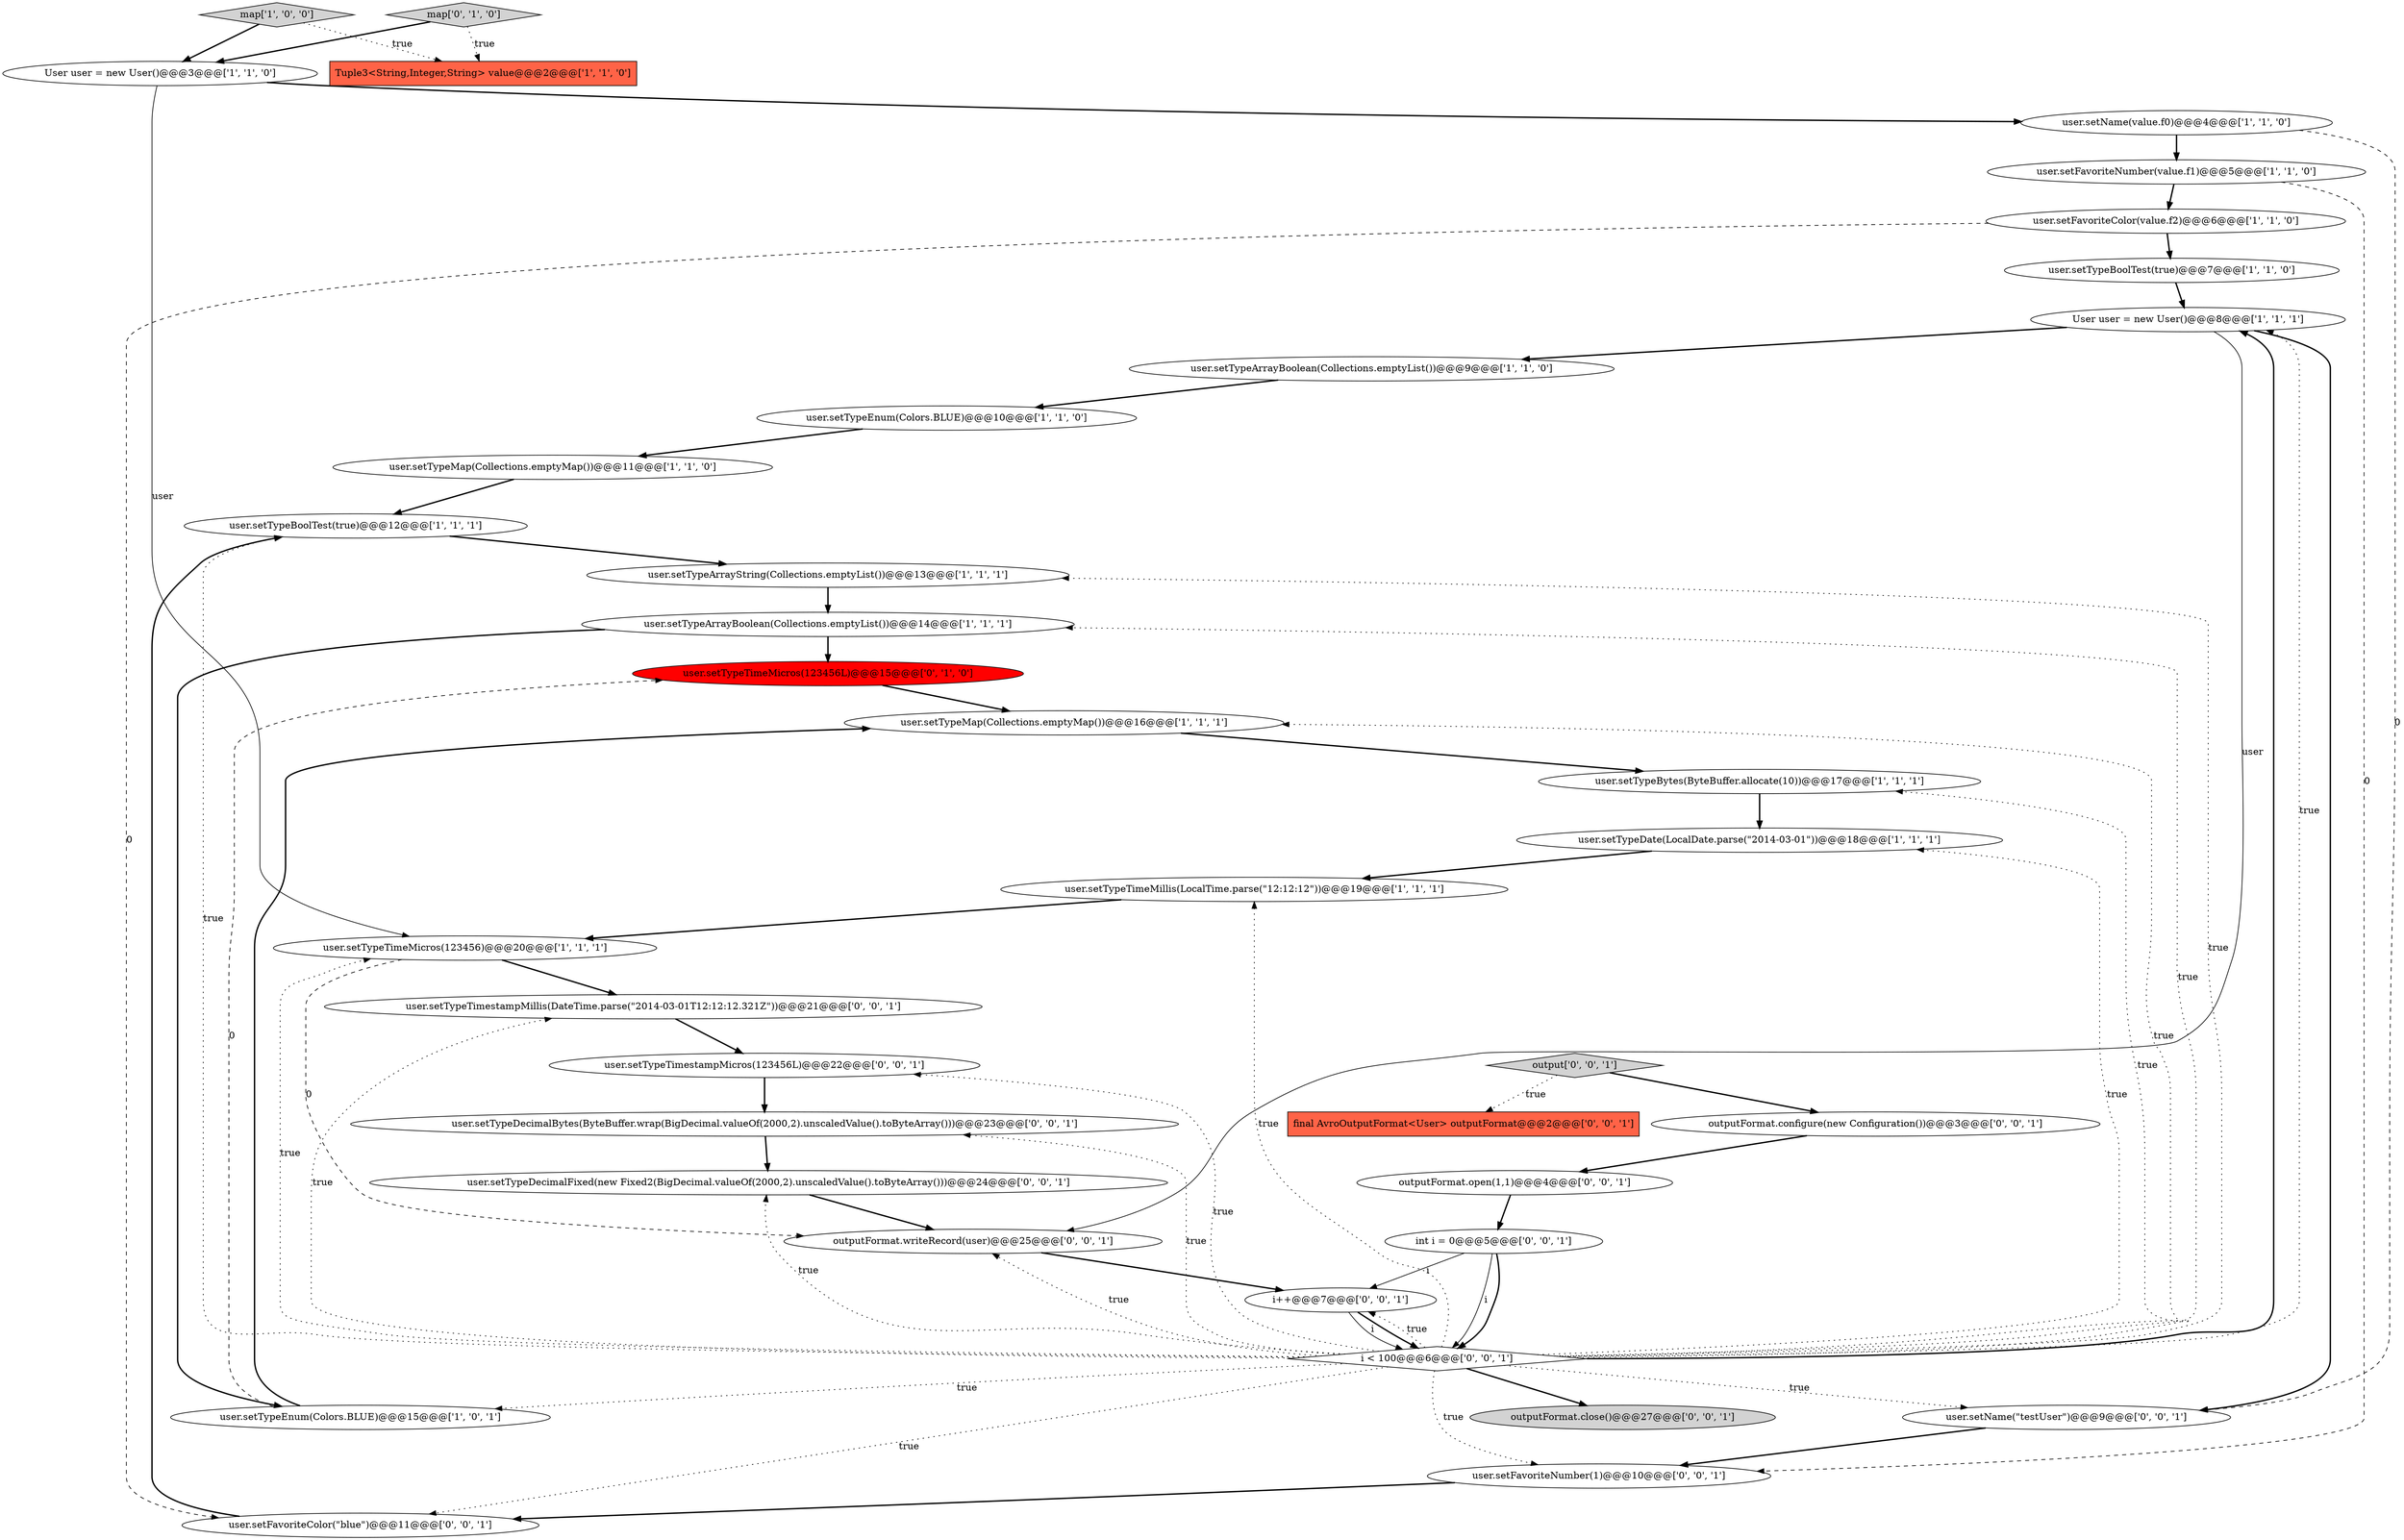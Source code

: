 digraph {
9 [style = filled, label = "User user = new User()@@@3@@@['1', '1', '0']", fillcolor = white, shape = ellipse image = "AAA0AAABBB1BBB"];
36 [style = filled, label = "user.setTypeTimestampMicros(123456L)@@@22@@@['0', '0', '1']", fillcolor = white, shape = ellipse image = "AAA0AAABBB3BBB"];
31 [style = filled, label = "i < 100@@@6@@@['0', '0', '1']", fillcolor = white, shape = diamond image = "AAA0AAABBB3BBB"];
16 [style = filled, label = "user.setFavoriteColor(value.f2)@@@6@@@['1', '1', '0']", fillcolor = white, shape = ellipse image = "AAA0AAABBB1BBB"];
14 [style = filled, label = "user.setTypeBoolTest(true)@@@7@@@['1', '1', '0']", fillcolor = white, shape = ellipse image = "AAA0AAABBB1BBB"];
25 [style = filled, label = "outputFormat.open(1,1)@@@4@@@['0', '0', '1']", fillcolor = white, shape = ellipse image = "AAA0AAABBB3BBB"];
24 [style = filled, label = "outputFormat.close()@@@27@@@['0', '0', '1']", fillcolor = lightgray, shape = ellipse image = "AAA0AAABBB3BBB"];
3 [style = filled, label = "user.setName(value.f0)@@@4@@@['1', '1', '0']", fillcolor = white, shape = ellipse image = "AAA0AAABBB1BBB"];
33 [style = filled, label = "output['0', '0', '1']", fillcolor = lightgray, shape = diamond image = "AAA0AAABBB3BBB"];
18 [style = filled, label = "User user = new User()@@@8@@@['1', '1', '1']", fillcolor = white, shape = ellipse image = "AAA0AAABBB1BBB"];
34 [style = filled, label = "int i = 0@@@5@@@['0', '0', '1']", fillcolor = white, shape = ellipse image = "AAA0AAABBB3BBB"];
10 [style = filled, label = "user.setTypeArrayBoolean(Collections.emptyList())@@@9@@@['1', '1', '0']", fillcolor = white, shape = ellipse image = "AAA0AAABBB1BBB"];
22 [style = filled, label = "outputFormat.configure(new Configuration())@@@3@@@['0', '0', '1']", fillcolor = white, shape = ellipse image = "AAA0AAABBB3BBB"];
37 [style = filled, label = "user.setTypeTimestampMillis(DateTime.parse(\"2014-03-01T12:12:12.321Z\"))@@@21@@@['0', '0', '1']", fillcolor = white, shape = ellipse image = "AAA0AAABBB3BBB"];
30 [style = filled, label = "i++@@@7@@@['0', '0', '1']", fillcolor = white, shape = ellipse image = "AAA0AAABBB3BBB"];
4 [style = filled, label = "user.setFavoriteNumber(value.f1)@@@5@@@['1', '1', '0']", fillcolor = white, shape = ellipse image = "AAA0AAABBB1BBB"];
12 [style = filled, label = "map['1', '0', '0']", fillcolor = lightgray, shape = diamond image = "AAA0AAABBB1BBB"];
26 [style = filled, label = "final AvroOutputFormat<User> outputFormat@@@2@@@['0', '0', '1']", fillcolor = tomato, shape = box image = "AAA0AAABBB3BBB"];
20 [style = filled, label = "user.setTypeTimeMicros(123456L)@@@15@@@['0', '1', '0']", fillcolor = red, shape = ellipse image = "AAA1AAABBB2BBB"];
32 [style = filled, label = "user.setTypeDecimalFixed(new Fixed2(BigDecimal.valueOf(2000,2).unscaledValue().toByteArray()))@@@24@@@['0', '0', '1']", fillcolor = white, shape = ellipse image = "AAA0AAABBB3BBB"];
7 [style = filled, label = "user.setTypeMap(Collections.emptyMap())@@@11@@@['1', '1', '0']", fillcolor = white, shape = ellipse image = "AAA0AAABBB1BBB"];
29 [style = filled, label = "user.setFavoriteNumber(1)@@@10@@@['0', '0', '1']", fillcolor = white, shape = ellipse image = "AAA0AAABBB3BBB"];
19 [style = filled, label = "user.setTypeEnum(Colors.BLUE)@@@15@@@['1', '0', '1']", fillcolor = white, shape = ellipse image = "AAA0AAABBB1BBB"];
8 [style = filled, label = "user.setTypeArrayBoolean(Collections.emptyList())@@@14@@@['1', '1', '1']", fillcolor = white, shape = ellipse image = "AAA0AAABBB1BBB"];
6 [style = filled, label = "user.setTypeDate(LocalDate.parse(\"2014-03-01\"))@@@18@@@['1', '1', '1']", fillcolor = white, shape = ellipse image = "AAA0AAABBB1BBB"];
28 [style = filled, label = "user.setName(\"testUser\")@@@9@@@['0', '0', '1']", fillcolor = white, shape = ellipse image = "AAA0AAABBB3BBB"];
35 [style = filled, label = "user.setFavoriteColor(\"blue\")@@@11@@@['0', '0', '1']", fillcolor = white, shape = ellipse image = "AAA0AAABBB3BBB"];
23 [style = filled, label = "user.setTypeDecimalBytes(ByteBuffer.wrap(BigDecimal.valueOf(2000,2).unscaledValue().toByteArray()))@@@23@@@['0', '0', '1']", fillcolor = white, shape = ellipse image = "AAA0AAABBB3BBB"];
17 [style = filled, label = "user.setTypeTimeMillis(LocalTime.parse(\"12:12:12\"))@@@19@@@['1', '1', '1']", fillcolor = white, shape = ellipse image = "AAA0AAABBB1BBB"];
13 [style = filled, label = "user.setTypeTimeMicros(123456)@@@20@@@['1', '1', '1']", fillcolor = white, shape = ellipse image = "AAA0AAABBB1BBB"];
1 [style = filled, label = "user.setTypeBytes(ByteBuffer.allocate(10))@@@17@@@['1', '1', '1']", fillcolor = white, shape = ellipse image = "AAA0AAABBB1BBB"];
11 [style = filled, label = "user.setTypeEnum(Colors.BLUE)@@@10@@@['1', '1', '0']", fillcolor = white, shape = ellipse image = "AAA0AAABBB1BBB"];
0 [style = filled, label = "user.setTypeMap(Collections.emptyMap())@@@16@@@['1', '1', '1']", fillcolor = white, shape = ellipse image = "AAA0AAABBB1BBB"];
2 [style = filled, label = "Tuple3<String,Integer,String> value@@@2@@@['1', '1', '0']", fillcolor = tomato, shape = box image = "AAA0AAABBB1BBB"];
5 [style = filled, label = "user.setTypeArrayString(Collections.emptyList())@@@13@@@['1', '1', '1']", fillcolor = white, shape = ellipse image = "AAA0AAABBB1BBB"];
21 [style = filled, label = "map['0', '1', '0']", fillcolor = lightgray, shape = diamond image = "AAA0AAABBB2BBB"];
27 [style = filled, label = "outputFormat.writeRecord(user)@@@25@@@['0', '0', '1']", fillcolor = white, shape = ellipse image = "AAA0AAABBB3BBB"];
15 [style = filled, label = "user.setTypeBoolTest(true)@@@12@@@['1', '1', '1']", fillcolor = white, shape = ellipse image = "AAA0AAABBB1BBB"];
6->17 [style = bold, label=""];
28->29 [style = bold, label=""];
5->8 [style = bold, label=""];
22->25 [style = bold, label=""];
3->28 [style = dashed, label="0"];
34->30 [style = solid, label="i"];
31->19 [style = dotted, label="true"];
31->37 [style = dotted, label="true"];
34->31 [style = solid, label="i"];
37->36 [style = bold, label=""];
25->34 [style = bold, label=""];
35->15 [style = bold, label=""];
31->35 [style = dotted, label="true"];
8->19 [style = bold, label=""];
16->35 [style = dashed, label="0"];
31->24 [style = bold, label=""];
27->30 [style = bold, label=""];
19->20 [style = dashed, label="0"];
20->0 [style = bold, label=""];
31->6 [style = dotted, label="true"];
12->2 [style = dotted, label="true"];
31->5 [style = dotted, label="true"];
23->32 [style = bold, label=""];
21->2 [style = dotted, label="true"];
34->31 [style = bold, label=""];
31->18 [style = bold, label=""];
32->27 [style = bold, label=""];
12->9 [style = bold, label=""];
31->0 [style = dotted, label="true"];
3->4 [style = bold, label=""];
9->13 [style = solid, label="user"];
18->28 [style = bold, label=""];
31->18 [style = dotted, label="true"];
33->26 [style = dotted, label="true"];
15->5 [style = bold, label=""];
19->0 [style = bold, label=""];
31->8 [style = dotted, label="true"];
31->32 [style = dotted, label="true"];
31->30 [style = dotted, label="true"];
13->37 [style = bold, label=""];
21->9 [style = bold, label=""];
1->6 [style = bold, label=""];
8->20 [style = bold, label=""];
13->27 [style = dashed, label="0"];
36->23 [style = bold, label=""];
18->10 [style = bold, label=""];
31->28 [style = dotted, label="true"];
31->1 [style = dotted, label="true"];
30->31 [style = bold, label=""];
33->22 [style = bold, label=""];
0->1 [style = bold, label=""];
18->27 [style = solid, label="user"];
31->23 [style = dotted, label="true"];
31->17 [style = dotted, label="true"];
31->27 [style = dotted, label="true"];
31->15 [style = dotted, label="true"];
9->3 [style = bold, label=""];
16->14 [style = bold, label=""];
7->15 [style = bold, label=""];
14->18 [style = bold, label=""];
17->13 [style = bold, label=""];
31->13 [style = dotted, label="true"];
29->35 [style = bold, label=""];
4->29 [style = dashed, label="0"];
31->29 [style = dotted, label="true"];
31->36 [style = dotted, label="true"];
11->7 [style = bold, label=""];
4->16 [style = bold, label=""];
30->31 [style = solid, label="i"];
10->11 [style = bold, label=""];
}
